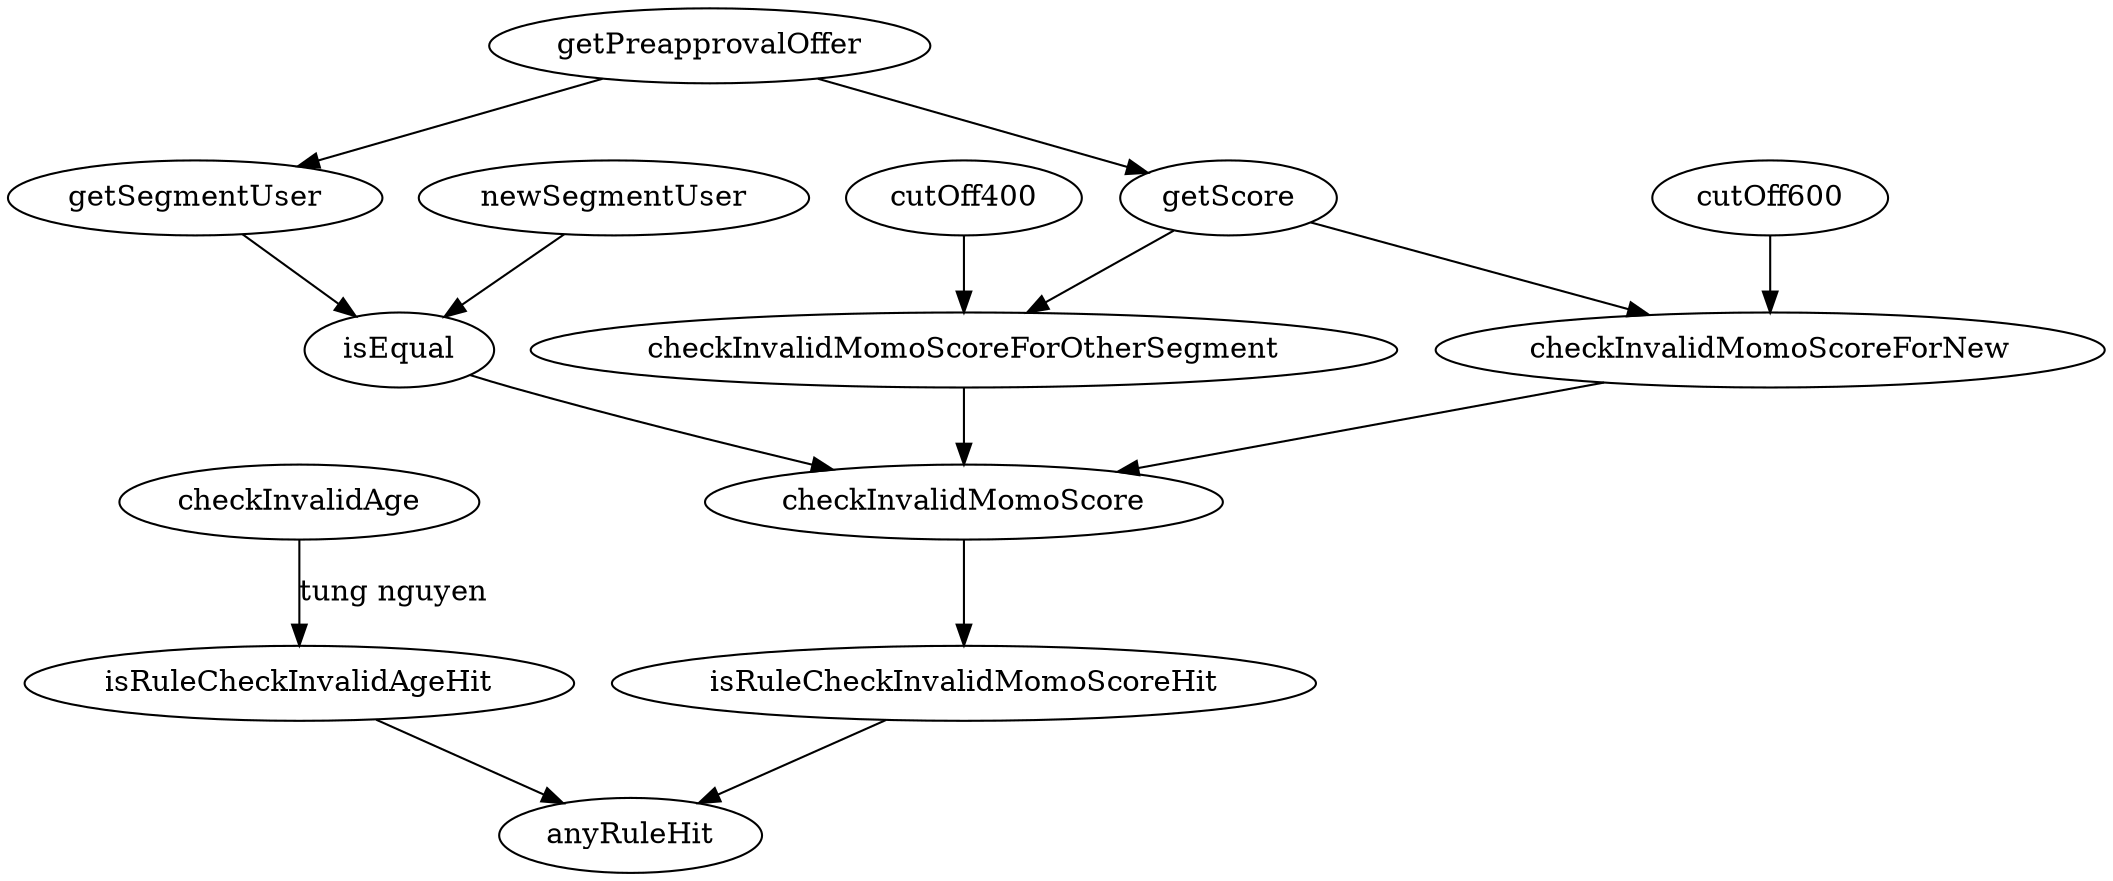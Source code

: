 
digraph graphName {
    
    checkInvalidAge [nodeType=CheckInvalidAge]
    
    getPreapprovalOffer [nodeType=GetPreApprovedOfferPackage]
    getSegmentUser [nodeType=GetSegmentUserFromOffer]
    getScore [nodeType=GetUserCreditScoreFromOffer]
    
    newSegmentUser [nodeType=ValueNode,value=NEW,dataType=string]
    isEqual [nodeType=EqualsNode]
    
    cutOff600 [nodeType=ValueNode,value=600,dataType=integer]
    cutOff400 [nodeType=ValueNode,value=400,dataType=integer]
    
    checkInvalidMomoScoreForNew [nodeType=CheckInvalidMomoScore]
    checkInvalidMomoScoreForOtherSegment [nodeType=CheckInvalidMomoScore]
    
    checkInvalidMomoScore [nodeType=PredicateSwitchNode]

    
    isRuleCheckInvalidAgeHit[nodeType=IsRuleHit]
    isRuleCheckInvalidMomoScoreHit [nodeType=IsRuleHit]
    
    anyRuleHit [nodeType=OrNode, type=root]
    

    getPreapprovalOffer -> getSegmentUser [name=OFFER_PACKAGE_INFO_RESPONSE]
    getPreapprovalOffer -> getScore [name=OFFER_PACKAGE_INFO_RESPONSE]
    
    newSegmentUser -> isEqual
    getSegmentUser -> isEqual
    
    getScore -> checkInvalidMomoScoreForNew [name=MOMO_CREDIT_SCORE]
    cutOff600 -> checkInvalidMomoScoreForNew [name=CUTOFF_SCORE]
    
    getScore -> checkInvalidMomoScoreForOtherSegment [name=MOMO_CREDIT_SCORE]
    cutOff400 -> checkInvalidMomoScoreForOtherSegment [name=CUTOFF_SCORE]
    
    isEqual -> checkInvalidMomoScore [name=condition]
    checkInvalidMomoScoreForNew -> checkInvalidMomoScore [name=whenTrue]
    checkInvalidMomoScoreForOtherSegment -> checkInvalidMomoScore [name=whenFalse]
    
    checkInvalidMomoScore -> isRuleCheckInvalidMomoScoreHit [name=LOAN_RULE_BUILDER]
    checkInvalidAge -> isRuleCheckInvalidAgeHit [name=LOAN_RULE_BUILDER, label="tung nguyen"]

    
    isRuleCheckInvalidMomoScoreHit -> anyRuleHit
    isRuleCheckInvalidAgeHit -> anyRuleHit
}
